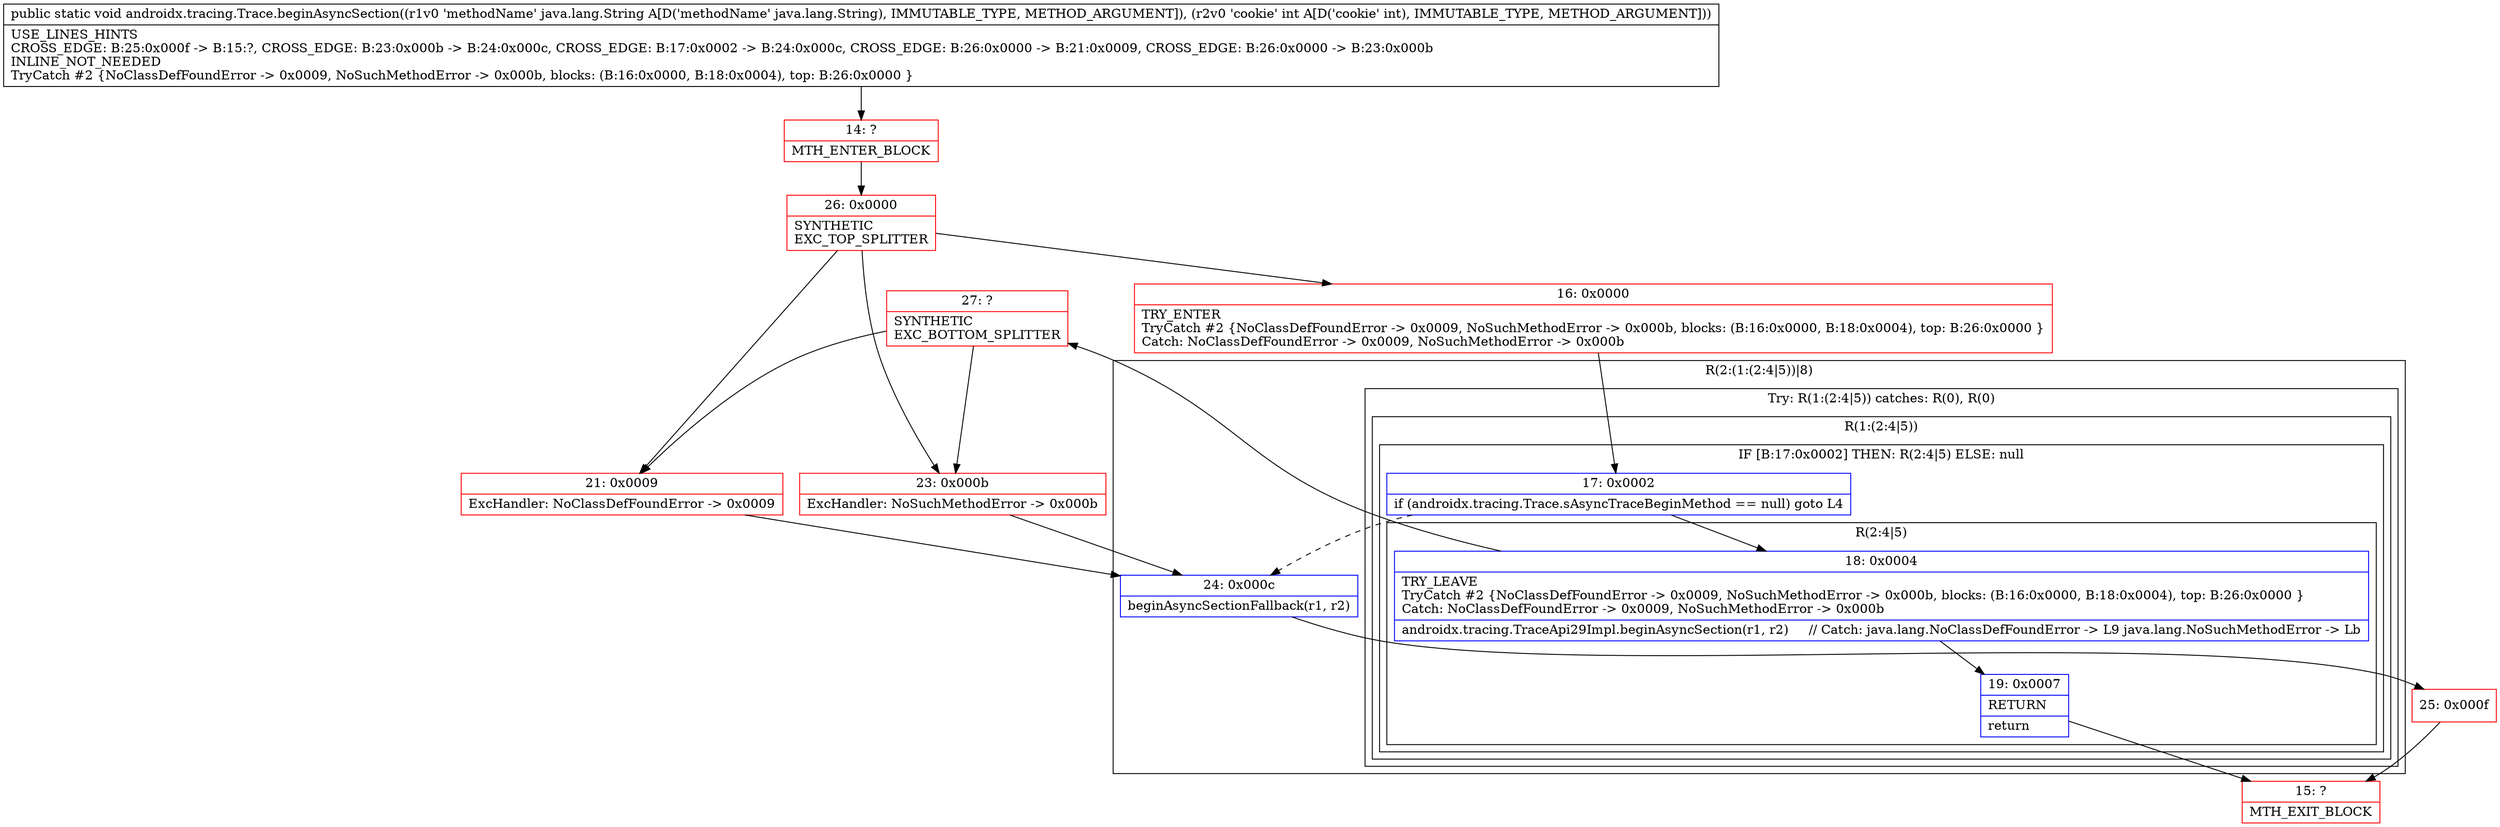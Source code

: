 digraph "CFG forandroidx.tracing.Trace.beginAsyncSection(Ljava\/lang\/String;I)V" {
subgraph cluster_Region_443710344 {
label = "R(2:(1:(2:4|5))|8)";
node [shape=record,color=blue];
subgraph cluster_TryCatchRegion_2016467569 {
label = "Try: R(1:(2:4|5)) catches: R(0), R(0)";
node [shape=record,color=blue];
subgraph cluster_Region_153906968 {
label = "R(1:(2:4|5))";
node [shape=record,color=blue];
subgraph cluster_IfRegion_1256176194 {
label = "IF [B:17:0x0002] THEN: R(2:4|5) ELSE: null";
node [shape=record,color=blue];
Node_17 [shape=record,label="{17\:\ 0x0002|if (androidx.tracing.Trace.sAsyncTraceBeginMethod == null) goto L4\l}"];
subgraph cluster_Region_1131947690 {
label = "R(2:4|5)";
node [shape=record,color=blue];
Node_18 [shape=record,label="{18\:\ 0x0004|TRY_LEAVE\lTryCatch #2 \{NoClassDefFoundError \-\> 0x0009, NoSuchMethodError \-\> 0x000b, blocks: (B:16:0x0000, B:18:0x0004), top: B:26:0x0000 \}\lCatch: NoClassDefFoundError \-\> 0x0009, NoSuchMethodError \-\> 0x000b\l|androidx.tracing.TraceApi29Impl.beginAsyncSection(r1, r2)     \/\/ Catch: java.lang.NoClassDefFoundError \-\> L9 java.lang.NoSuchMethodError \-\> Lb\l}"];
Node_19 [shape=record,label="{19\:\ 0x0007|RETURN\l|return\l}"];
}
}
}
subgraph cluster_Region_1038458854 {
label = "R(0) | ExcHandler: NoClassDefFoundError \-\> 0x0009\l";
node [shape=record,color=blue];
}
subgraph cluster_Region_1473995757 {
label = "R(0) | ExcHandler: NoSuchMethodError \-\> 0x000b\l";
node [shape=record,color=blue];
}
}
Node_24 [shape=record,label="{24\:\ 0x000c|beginAsyncSectionFallback(r1, r2)\l}"];
}
subgraph cluster_Region_1473995757 {
label = "R(0) | ExcHandler: NoSuchMethodError \-\> 0x000b\l";
node [shape=record,color=blue];
}
subgraph cluster_Region_1038458854 {
label = "R(0) | ExcHandler: NoClassDefFoundError \-\> 0x0009\l";
node [shape=record,color=blue];
}
Node_14 [shape=record,color=red,label="{14\:\ ?|MTH_ENTER_BLOCK\l}"];
Node_26 [shape=record,color=red,label="{26\:\ 0x0000|SYNTHETIC\lEXC_TOP_SPLITTER\l}"];
Node_16 [shape=record,color=red,label="{16\:\ 0x0000|TRY_ENTER\lTryCatch #2 \{NoClassDefFoundError \-\> 0x0009, NoSuchMethodError \-\> 0x000b, blocks: (B:16:0x0000, B:18:0x0004), top: B:26:0x0000 \}\lCatch: NoClassDefFoundError \-\> 0x0009, NoSuchMethodError \-\> 0x000b\l}"];
Node_15 [shape=record,color=red,label="{15\:\ ?|MTH_EXIT_BLOCK\l}"];
Node_27 [shape=record,color=red,label="{27\:\ ?|SYNTHETIC\lEXC_BOTTOM_SPLITTER\l}"];
Node_25 [shape=record,color=red,label="{25\:\ 0x000f}"];
Node_21 [shape=record,color=red,label="{21\:\ 0x0009|ExcHandler: NoClassDefFoundError \-\> 0x0009\l}"];
Node_23 [shape=record,color=red,label="{23\:\ 0x000b|ExcHandler: NoSuchMethodError \-\> 0x000b\l}"];
MethodNode[shape=record,label="{public static void androidx.tracing.Trace.beginAsyncSection((r1v0 'methodName' java.lang.String A[D('methodName' java.lang.String), IMMUTABLE_TYPE, METHOD_ARGUMENT]), (r2v0 'cookie' int A[D('cookie' int), IMMUTABLE_TYPE, METHOD_ARGUMENT]))  | USE_LINES_HINTS\lCROSS_EDGE: B:25:0x000f \-\> B:15:?, CROSS_EDGE: B:23:0x000b \-\> B:24:0x000c, CROSS_EDGE: B:17:0x0002 \-\> B:24:0x000c, CROSS_EDGE: B:26:0x0000 \-\> B:21:0x0009, CROSS_EDGE: B:26:0x0000 \-\> B:23:0x000b\lINLINE_NOT_NEEDED\lTryCatch #2 \{NoClassDefFoundError \-\> 0x0009, NoSuchMethodError \-\> 0x000b, blocks: (B:16:0x0000, B:18:0x0004), top: B:26:0x0000 \}\l}"];
MethodNode -> Node_14;Node_17 -> Node_18;
Node_17 -> Node_24[style=dashed];
Node_18 -> Node_19;
Node_18 -> Node_27;
Node_19 -> Node_15;
Node_24 -> Node_25;
Node_14 -> Node_26;
Node_26 -> Node_16;
Node_26 -> Node_21;
Node_26 -> Node_23;
Node_16 -> Node_17;
Node_27 -> Node_21;
Node_27 -> Node_23;
Node_25 -> Node_15;
Node_21 -> Node_24;
Node_23 -> Node_24;
}

